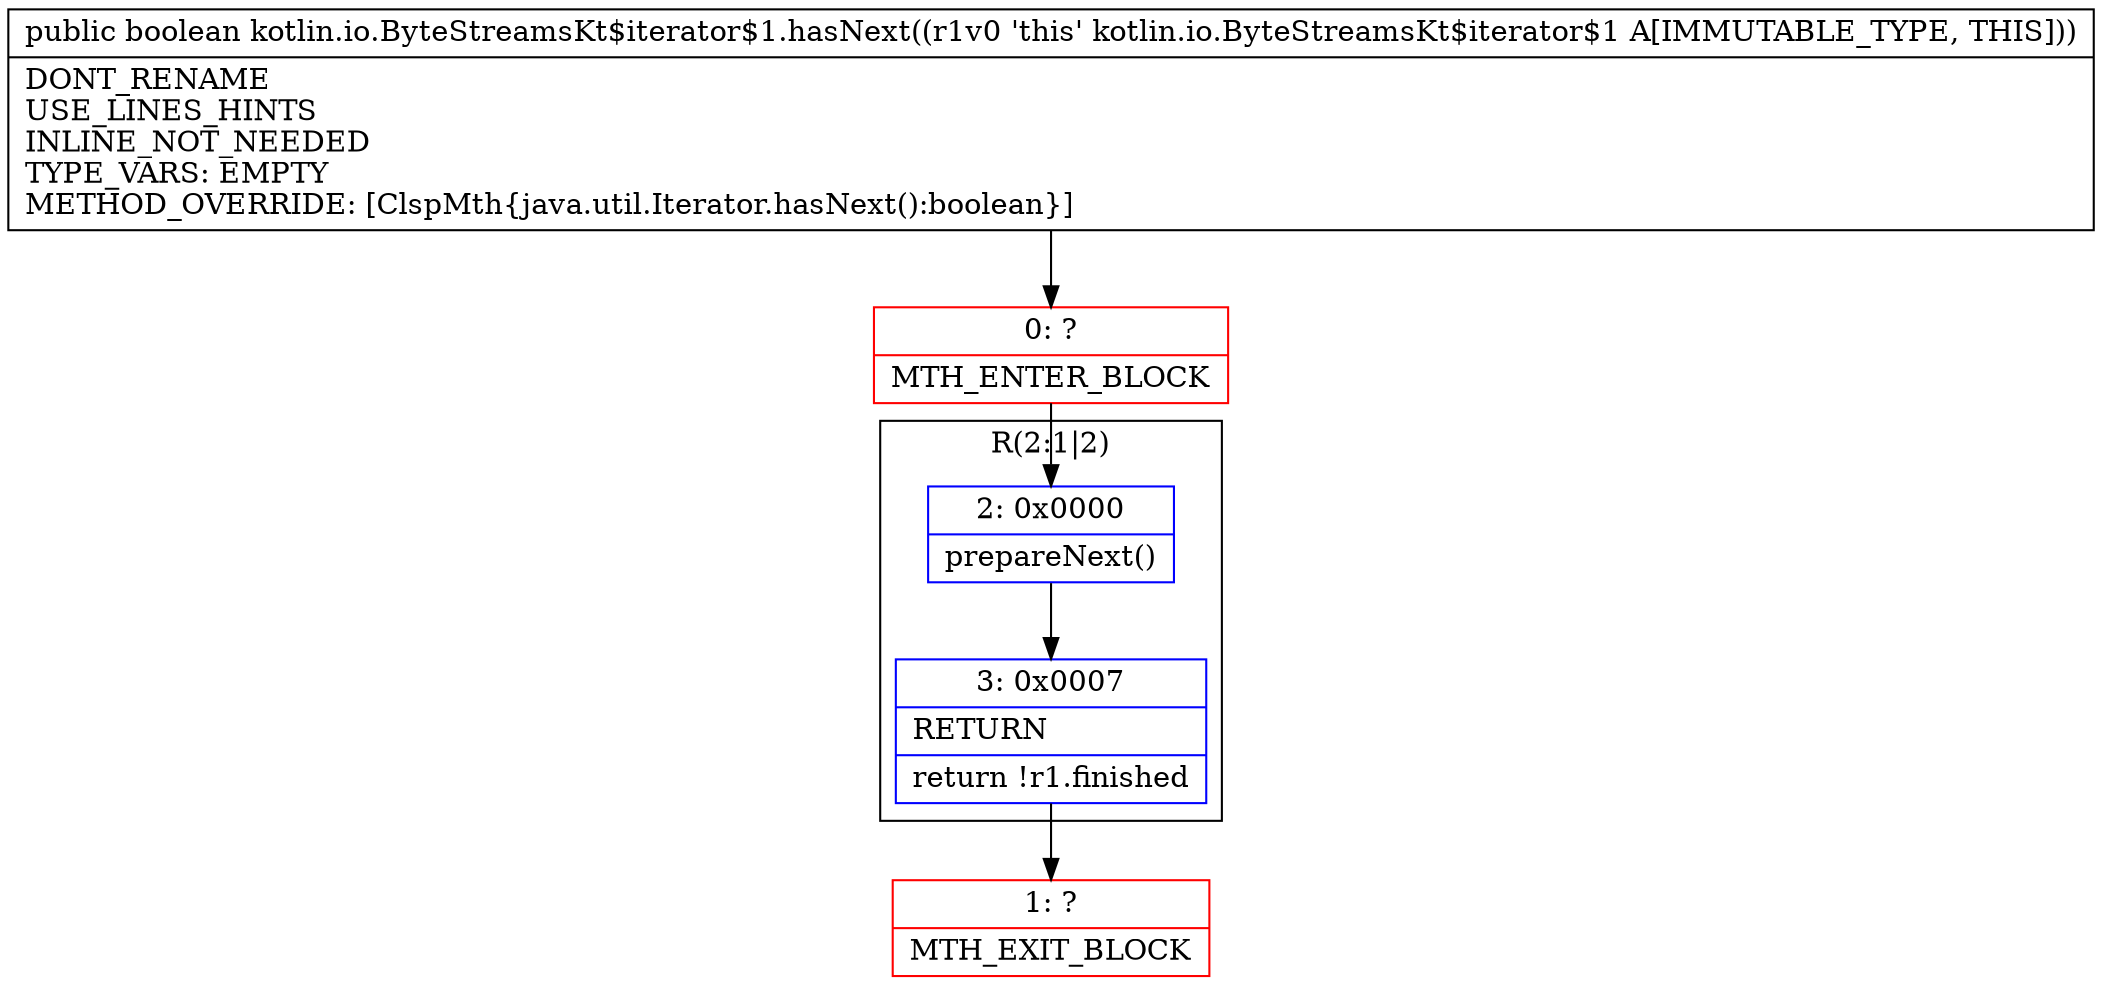 digraph "CFG forkotlin.io.ByteStreamsKt$iterator$1.hasNext()Z" {
subgraph cluster_Region_748405537 {
label = "R(2:1|2)";
node [shape=record,color=blue];
Node_2 [shape=record,label="{2\:\ 0x0000|prepareNext()\l}"];
Node_3 [shape=record,label="{3\:\ 0x0007|RETURN\l|return !r1.finished\l}"];
}
Node_0 [shape=record,color=red,label="{0\:\ ?|MTH_ENTER_BLOCK\l}"];
Node_1 [shape=record,color=red,label="{1\:\ ?|MTH_EXIT_BLOCK\l}"];
MethodNode[shape=record,label="{public boolean kotlin.io.ByteStreamsKt$iterator$1.hasNext((r1v0 'this' kotlin.io.ByteStreamsKt$iterator$1 A[IMMUTABLE_TYPE, THIS]))  | DONT_RENAME\lUSE_LINES_HINTS\lINLINE_NOT_NEEDED\lTYPE_VARS: EMPTY\lMETHOD_OVERRIDE: [ClspMth\{java.util.Iterator.hasNext():boolean\}]\l}"];
MethodNode -> Node_0;Node_2 -> Node_3;
Node_3 -> Node_1;
Node_0 -> Node_2;
}

